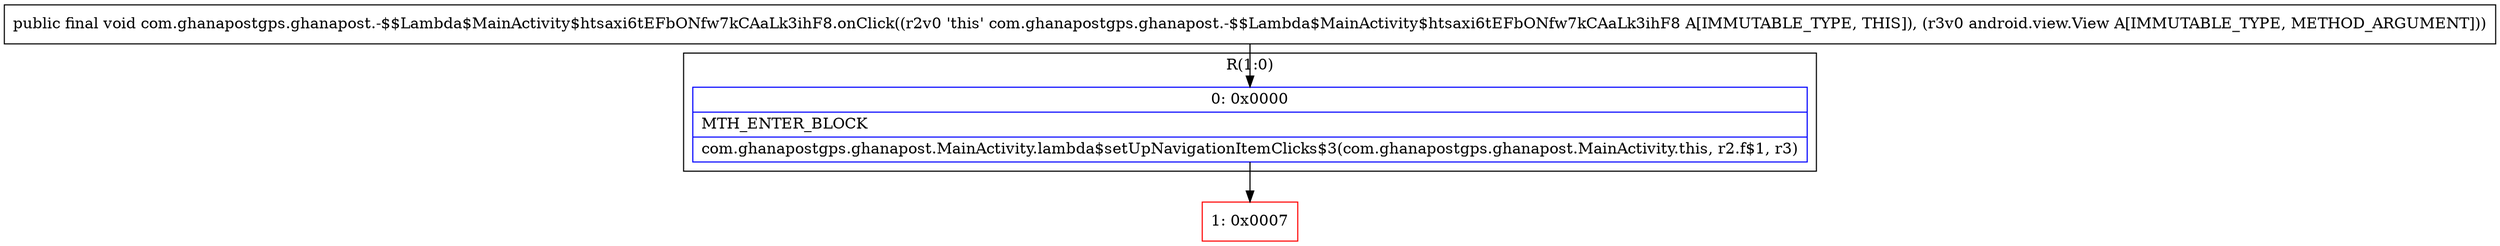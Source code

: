 digraph "CFG forcom.ghanapostgps.ghanapost.\-$$Lambda$MainActivity$htsaxi6tEFbONfw7kCAaLk3ihF8.onClick(Landroid\/view\/View;)V" {
subgraph cluster_Region_1657095057 {
label = "R(1:0)";
node [shape=record,color=blue];
Node_0 [shape=record,label="{0\:\ 0x0000|MTH_ENTER_BLOCK\l|com.ghanapostgps.ghanapost.MainActivity.lambda$setUpNavigationItemClicks$3(com.ghanapostgps.ghanapost.MainActivity.this, r2.f$1, r3)\l}"];
}
Node_1 [shape=record,color=red,label="{1\:\ 0x0007}"];
MethodNode[shape=record,label="{public final void com.ghanapostgps.ghanapost.\-$$Lambda$MainActivity$htsaxi6tEFbONfw7kCAaLk3ihF8.onClick((r2v0 'this' com.ghanapostgps.ghanapost.\-$$Lambda$MainActivity$htsaxi6tEFbONfw7kCAaLk3ihF8 A[IMMUTABLE_TYPE, THIS]), (r3v0 android.view.View A[IMMUTABLE_TYPE, METHOD_ARGUMENT])) }"];
MethodNode -> Node_0;
Node_0 -> Node_1;
}

